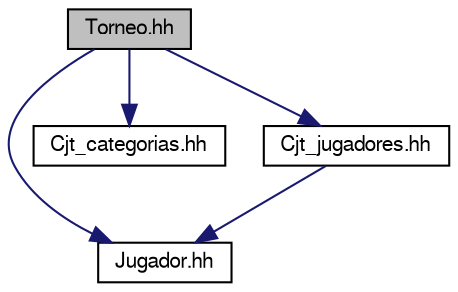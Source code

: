 digraph "Torneo.hh"
{
 // LATEX_PDF_SIZE
  edge [fontname="FreeSans",fontsize="10",labelfontname="FreeSans",labelfontsize="10"];
  node [fontname="FreeSans",fontsize="10",shape=record];
  Node1 [label="Torneo.hh",height=0.2,width=0.4,color="black", fillcolor="grey75", style="filled", fontcolor="black",tooltip="Especificación de la clase Torneo."];
  Node1 -> Node2 [color="midnightblue",fontsize="10",style="solid"];
  Node2 [label="Jugador.hh",height=0.2,width=0.4,color="black", fillcolor="white", style="filled",URL="$_jugador_8hh.html",tooltip="Especificación de la clase Jugador."];
  Node1 -> Node3 [color="midnightblue",fontsize="10",style="solid"];
  Node3 [label="Cjt_categorias.hh",height=0.2,width=0.4,color="black", fillcolor="white", style="filled",URL="$_cjt__categorias_8hh.html",tooltip="Especificación de la clase Cjt_categorias."];
  Node1 -> Node4 [color="midnightblue",fontsize="10",style="solid"];
  Node4 [label="Cjt_jugadores.hh",height=0.2,width=0.4,color="black", fillcolor="white", style="filled",URL="$_cjt__jugadores_8hh.html",tooltip="Especificación de la clase Cjt_jugadores."];
  Node4 -> Node2 [color="midnightblue",fontsize="10",style="solid"];
}
